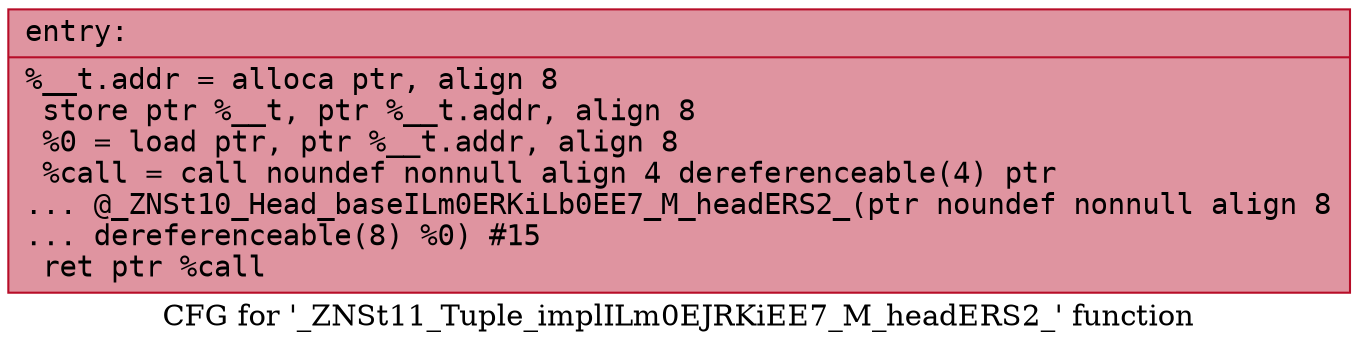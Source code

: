 digraph "CFG for '_ZNSt11_Tuple_implILm0EJRKiEE7_M_headERS2_' function" {
	label="CFG for '_ZNSt11_Tuple_implILm0EJRKiEE7_M_headERS2_' function";

	Node0x55ba30571ac0 [shape=record,color="#b70d28ff", style=filled, fillcolor="#b70d2870" fontname="Courier",label="{entry:\l|  %__t.addr = alloca ptr, align 8\l  store ptr %__t, ptr %__t.addr, align 8\l  %0 = load ptr, ptr %__t.addr, align 8\l  %call = call noundef nonnull align 4 dereferenceable(4) ptr\l... @_ZNSt10_Head_baseILm0ERKiLb0EE7_M_headERS2_(ptr noundef nonnull align 8\l... dereferenceable(8) %0) #15\l  ret ptr %call\l}"];
}
